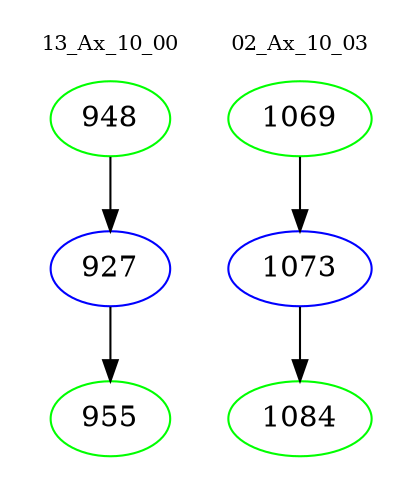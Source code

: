 digraph{
subgraph cluster_0 {
color = white
label = "13_Ax_10_00";
fontsize=10;
T0_948 [label="948", color="green"]
T0_948 -> T0_927 [color="black"]
T0_927 [label="927", color="blue"]
T0_927 -> T0_955 [color="black"]
T0_955 [label="955", color="green"]
}
subgraph cluster_1 {
color = white
label = "02_Ax_10_03";
fontsize=10;
T1_1069 [label="1069", color="green"]
T1_1069 -> T1_1073 [color="black"]
T1_1073 [label="1073", color="blue"]
T1_1073 -> T1_1084 [color="black"]
T1_1084 [label="1084", color="green"]
}
}
